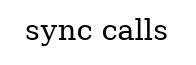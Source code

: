  /* dot -osync_calls.png -Tpng sync_calls.dot */ 
digraph sync_calls {
label="sync calls";
rankdir=LR;
}
